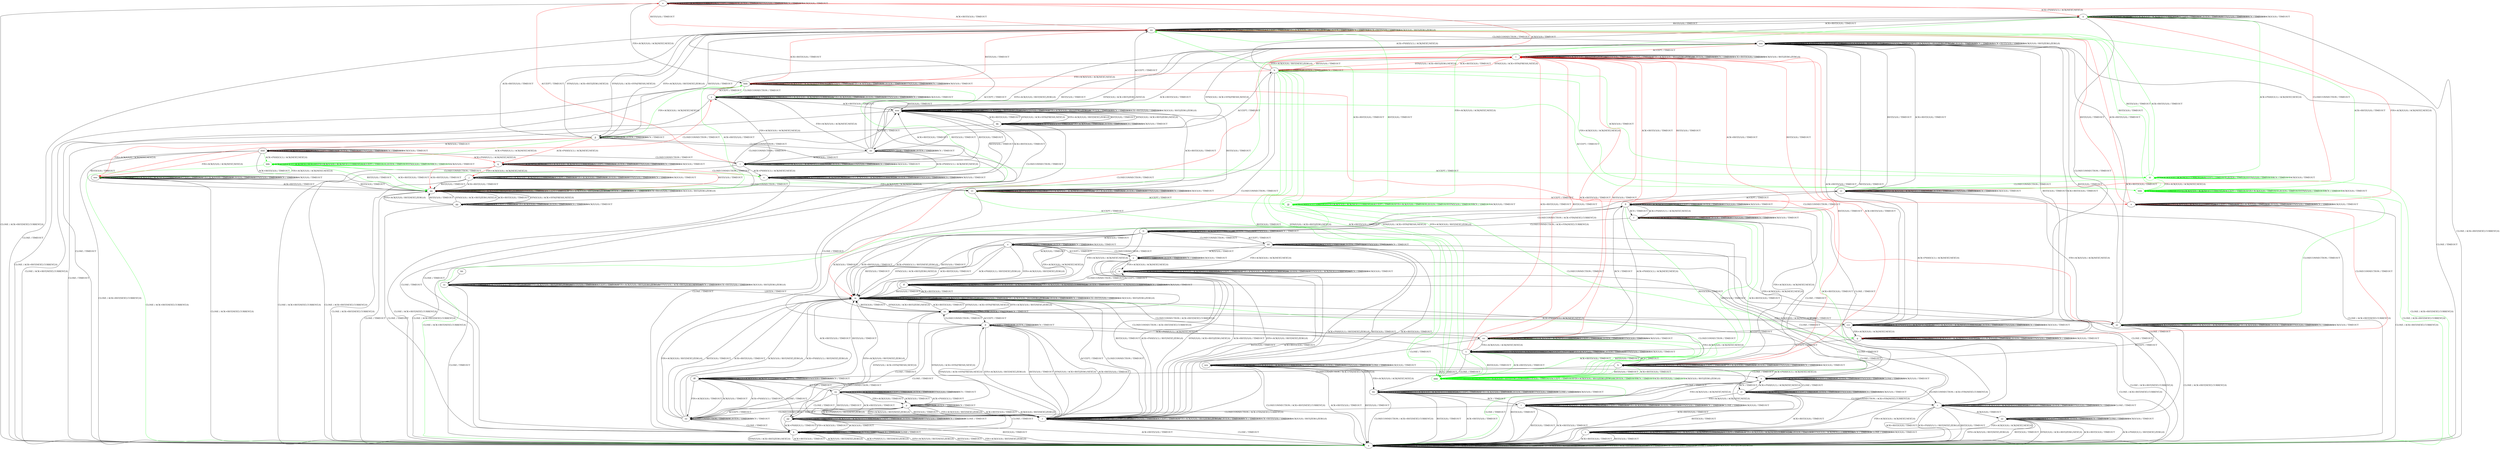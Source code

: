 digraph "" {
	graph ["Incoming time"=0.9358572959899902,
		"Outgoing time"=1.1393437385559082,
		Output="{'States': 63, 'Transitions': 772, 'Filename': '../results/tcp_rerun/TCP_Linux_Server-TCP_Linux_Server-2.dot'}",
		Reference="{'States': 58, 'Transitions': 685, 'Filename': '../subjects/tcp/TCP_Linux_Server.dot'}",
		Solver=yices,
		Updated="{'States': 58, 'Transitions': 685, 'Filename': '../subjects/tcp/TCP_Linux_Server.dot'}",
		"f-measure"=0.9088339222614841,
		precision=0.8808219178082192,
		recall=0.9386861313868613
	];
	a -> a	[key=0,
		label="CLOSECONNECTION / TIMEOUT"];
	a -> a	[key=1,
		label="ACK+PSH(V,V,1) / RST(ZERO,ZERO,0)"];
	a -> a	[key=2,
		label="SYN+ACK(V,V,0) / RST(ZERO,ZERO,0)"];
	a -> a	[key=3,
		label="RST(V,V,0) / TIMEOUT"];
	a -> a	[key=4,
		label="ACCEPT / TIMEOUT"];
	a -> a	[key=5,
		label="FIN+ACK(V,V,0) / RST(ZERO,ZERO,0)"];
	a -> a	[key=6,
		label="LISTEN / TIMEOUT"];
	a -> a	[key=7,
		label="SYN(V,V,0) / ACK+RST(ZERO,NEXT,0)"];
	a -> a	[key=8,
		label="RCV / TIMEOUT"];
	a -> a	[key=9,
		label="ACK+RST(V,V,0) / TIMEOUT"];
	a -> a	[key=10,
		label="CLOSE / TIMEOUT"];
	a -> a	[key=11,
		label="ACK(V,V,0) / RST(ZERO,ZERO,0)"];
	b -> b	[key=0,
		label="ACCEPT / TIMEOUT"];
	b -> b	[key=1,
		label="LISTEN / TIMEOUT"];
	b -> b	[key=2,
		label="RCV / TIMEOUT"];
	b -> e	[key=0,
		color=red,
		label="ACK(V,V,0) / TIMEOUT"];
	b -> k	[key=0,
		label="CLOSE / TIMEOUT"];
	b -> l	[key=0,
		color=red,
		label="SYN+ACK(V,V,0) / RST(NEXT,ZERO,0)"];
	b -> l	[key=1,
		color=red,
		label="RST(V,V,0) / TIMEOUT"];
	b -> l	[key=2,
		color=red,
		label="SYN(V,V,0) / ACK+RST(ZERO,NEXT,0)"];
	b -> l	[key=3,
		color=red,
		label="ACK+RST(V,V,0) / TIMEOUT"];
	b -> aa	[key=0,
		label="CLOSECONNECTION / TIMEOUT"];
	b -> ii	[key=0,
		label="ACK+PSH(V,V,1) / ACK(NEXT,NEXT,0)"];
	b -> bbb	[key=0,
		color=red,
		label="FIN+ACK(V,V,0) / ACK(NEXT,NEXT,0)"];
	ggg	[color=green];
	b -> ggg	[key=0,
		color=green,
		label="SYN+ACK(V,V,0) / RST(NEXT,ZERO,0)"];
	b -> ggg	[key=1,
		color=green,
		label="RST(V,V,0) / TIMEOUT"];
	b -> ggg	[key=2,
		color=green,
		label="SYN(V,V,0) / ACK+RST(ZERO,NEXT,0)"];
	b -> ggg	[key=3,
		color=green,
		label="ACK+RST(V,V,0) / TIMEOUT"];
	hhh	[color=green];
	b -> hhh	[key=0,
		color=green,
		label="FIN+ACK(V,V,0) / ACK(NEXT,NEXT,0)"];
	iii	[color=green];
	b -> iii	[key=0,
		color=green,
		label="ACK(V,V,0) / TIMEOUT"];
	c -> a	[key=0,
		label="ACK+PSH(V,V,1) / RST(NEXT,ZERO,0)"];
	c -> a	[key=1,
		label="RST(V,V,0) / TIMEOUT"];
	c -> a	[key=2,
		label="ACK+RST(V,V,0) / TIMEOUT"];
	c -> c	[key=0,
		label="CLOSECONNECTION / TIMEOUT"];
	c -> c	[key=1,
		label="SYN+ACK(V,V,0) / ACK(NEXT,CURRENT,0)"];
	c -> c	[key=2,
		label="ACCEPT / TIMEOUT"];
	c -> c	[key=3,
		label="LISTEN / TIMEOUT"];
	c -> c	[key=4,
		label="SYN(V,V,0) / TIMEOUT"];
	c -> c	[key=5,
		label="RCV / TIMEOUT"];
	c -> c	[key=6,
		label="CLOSE / TIMEOUT"];
	c -> s	[key=0,
		label="FIN+ACK(V,V,0) / ACK(NEXT,NEXT,0)"];
	c -> yy	[key=0,
		label="ACK(V,V,0) / TIMEOUT"];
	d -> d	[key=0,
		label="ACCEPT / TIMEOUT"];
	d -> d	[key=1,
		label="LISTEN / TIMEOUT"];
	d -> d	[key=2,
		label="RCV / TIMEOUT"];
	d -> h	[key=0,
		label="FIN+ACK(V,V,0) / ACK(NEXT,NEXT,0)"];
	d -> k	[key=0,
		label="CLOSE / TIMEOUT"];
	d -> r	[key=0,
		label="SYN+ACK(V,V,0) / RST(NEXT,ZERO,0)"];
	d -> r	[key=1,
		label="RST(V,V,0) / TIMEOUT"];
	d -> r	[key=2,
		label="SYN(V,V,0) / ACK+RST(ZERO,NEXT,0)"];
	d -> r	[key=3,
		label="ACK+RST(V,V,0) / TIMEOUT"];
	d -> aa	[key=0,
		label="CLOSECONNECTION / TIMEOUT"];
	d -> ll	[key=0,
		label="ACK(V,V,0) / TIMEOUT"];
	d -> uu	[key=0,
		label="ACK+PSH(V,V,1) / ACK(NEXT,NEXT,0)"];
	e -> a	[key=0,
		label="CLOSE / ACK+RST(NEXT,CURRENT,0)"];
	e -> e	[key=0,
		label="SYN+ACK(V,V,0) / ACK(NEXT,CURRENT,0)"];
	e -> e	[key=1,
		label="ACCEPT / TIMEOUT"];
	e -> e	[key=2,
		label="LISTEN / TIMEOUT"];
	e -> e	[key=3,
		label="SYN(V,V,0) / TIMEOUT"];
	e -> e	[key=4,
		label="RCV / TIMEOUT"];
	e -> e	[key=5,
		label="ACK(V,V,0) / TIMEOUT"];
	e -> cc	[key=0,
		color=red,
		label="CLOSECONNECTION / TIMEOUT"];
	e -> ii	[key=0,
		color=red,
		label="ACK+PSH(V,V,1) / ACK(NEXT,NEXT,0)"];
	e -> nn	[key=0,
		color=red,
		label="RST(V,V,0) / TIMEOUT"];
	e -> nn	[key=1,
		color=red,
		label="ACK+RST(V,V,0) / TIMEOUT"];
	e -> bbb	[key=0,
		label="FIN+ACK(V,V,0) / ACK(NEXT,NEXT,0)"];
	f -> f	[key=0,
		label="SYN+ACK(V,V,0) / ACK(NEXT,CURRENT,0)"];
	f -> f	[key=1,
		label="ACCEPT / TIMEOUT"];
	f -> f	[key=2,
		label="LISTEN / TIMEOUT"];
	f -> f	[key=3,
		label="SYN(V,V,0) / TIMEOUT"];
	f -> f	[key=4,
		label="RCV / TIMEOUT"];
	f -> f	[key=5,
		label="ACK(V,V,0) / TIMEOUT"];
	f -> h	[key=0,
		label="FIN+ACK(V,V,0) / ACK(NEXT,NEXT,0)"];
	f -> l	[key=0,
		color=red,
		label="RST(V,V,0) / TIMEOUT"];
	f -> l	[key=1,
		color=red,
		label="ACK+RST(V,V,0) / TIMEOUT"];
	f -> n	[key=0,
		label="CLOSE / TIMEOUT"];
	f -> ll	[key=0,
		label="ACK+PSH(V,V,1) / ACK(NEXT,NEXT,0)"];
	f -> tt	[key=0,
		label="CLOSECONNECTION / ACK+FIN(NEXT,CURRENT,0)"];
	f -> ggg	[key=0,
		color=green,
		label="RST(V,V,0) / TIMEOUT"];
	f -> ggg	[key=1,
		color=green,
		label="ACK+RST(V,V,0) / TIMEOUT"];
	g -> a	[key=0,
		label="CLOSE / ACK+RST(NEXT,CURRENT,0)"];
	g -> g	[key=0,
		label="CLOSECONNECTION / TIMEOUT"];
	g -> g	[key=1,
		label="ACK+PSH(V,V,1) / TIMEOUT"];
	g -> g	[key=2,
		label="SYN+ACK(V,V,0) / ACK(NEXT,CURRENT,0)"];
	g -> g	[key=3,
		label="FIN+ACK(V,V,0) / TIMEOUT"];
	g -> g	[key=4,
		label="LISTEN / TIMEOUT"];
	g -> g	[key=5,
		label="SYN(V,V,0) / TIMEOUT"];
	g -> g	[key=6,
		label="RCV / TIMEOUT"];
	g -> g	[key=7,
		label="ACK(V,V,0) / TIMEOUT"];
	g -> v	[key=0,
		label="ACCEPT / TIMEOUT"];
	g -> aaa	[key=0,
		label="RST(V,V,0) / TIMEOUT"];
	g -> aaa	[key=1,
		label="ACK+RST(V,V,0) / TIMEOUT"];
	h -> h	[key=0,
		label="ACK+PSH(V,V,1) / TIMEOUT"];
	h -> h	[key=1,
		label="SYN+ACK(V,V,0) / ACK(NEXT,CURRENT,0)"];
	h -> h	[key=2,
		label="ACCEPT / TIMEOUT"];
	h -> h	[key=3,
		label="FIN+ACK(V,V,0) / TIMEOUT"];
	h -> h	[key=4,
		label="LISTEN / TIMEOUT"];
	h -> h	[key=5,
		label="SYN(V,V,0) / TIMEOUT"];
	h -> h	[key=6,
		label="RCV / TIMEOUT"];
	h -> h	[key=7,
		label="ACK(V,V,0) / TIMEOUT"];
	h -> l	[key=0,
		color=red,
		label="RST(V,V,0) / TIMEOUT"];
	h -> l	[key=1,
		color=red,
		label="ACK+RST(V,V,0) / TIMEOUT"];
	h -> t	[key=0,
		label="CLOSE / TIMEOUT"];
	h -> fff	[key=0,
		label="CLOSECONNECTION / ACK+FIN(NEXT,CURRENT,0)"];
	h -> ggg	[key=0,
		color=green,
		label="RST(V,V,0) / TIMEOUT"];
	h -> ggg	[key=1,
		color=green,
		label="ACK+RST(V,V,0) / TIMEOUT"];
	i -> a	[key=0,
		label="CLOSE / ACK+RST(NEXT,CURRENT,0)"];
	i -> e	[key=0,
		color=red,
		label="ACCEPT / TIMEOUT"];
	i -> i	[key=0,
		label="CLOSECONNECTION / TIMEOUT"];
	i -> i	[key=1,
		label="SYN+ACK(V,V,0) / ACK(NEXT,CURRENT,0)"];
	i -> i	[key=2,
		label="LISTEN / TIMEOUT"];
	i -> i	[key=3,
		label="SYN(V,V,0) / TIMEOUT"];
	i -> i	[key=4,
		label="RCV / TIMEOUT"];
	i -> i	[key=5,
		label="ACK(V,V,0) / TIMEOUT"];
	i -> x	[key=0,
		label="ACK+PSH(V,V,1) / ACK(NEXT,NEXT,0)"];
	i -> z	[key=0,
		label="FIN+ACK(V,V,0) / ACK(NEXT,NEXT,0)"];
	i -> mm	[key=0,
		label="RST(V,V,0) / TIMEOUT"];
	i -> mm	[key=1,
		label="ACK+RST(V,V,0) / TIMEOUT"];
	i -> iii	[key=0,
		color=green,
		label="ACCEPT / TIMEOUT"];
	j -> a	[key=0,
		label="CLOSE / ACK+RST(NEXT,CURRENT,0)"];
	j -> j	[key=0,
		label="ACK+PSH(V,V,1) / TIMEOUT"];
	j -> j	[key=1,
		label="SYN+ACK(V,V,0) / ACK(NEXT,CURRENT,0)"];
	j -> j	[key=2,
		label="ACCEPT / TIMEOUT"];
	j -> j	[key=3,
		label="FIN+ACK(V,V,0) / TIMEOUT"];
	j -> j	[key=4,
		label="LISTEN / TIMEOUT"];
	j -> j	[key=5,
		label="SYN(V,V,0) / TIMEOUT"];
	j -> j	[key=6,
		label="RCV / TIMEOUT"];
	j -> j	[key=7,
		label="ACK(V,V,0) / TIMEOUT"];
	j -> qq	[key=0,
		label="RST(V,V,0) / TIMEOUT"];
	j -> qq	[key=1,
		label="ACK+RST(V,V,0) / TIMEOUT"];
	j -> vv	[key=0,
		label="CLOSECONNECTION / TIMEOUT"];
	k -> a	[key=0,
		label="ACK+PSH(V,V,1) / RST(NEXT,ZERO,0)"];
	k -> a	[key=1,
		label="SYN+ACK(V,V,0) / RST(NEXT,ZERO,0)"];
	k -> a	[key=2,
		label="RST(V,V,0) / TIMEOUT"];
	k -> a	[key=3,
		label="FIN+ACK(V,V,0) / RST(NEXT,ZERO,0)"];
	k -> a	[key=4,
		label="SYN(V,V,0) / ACK+RST(ZERO,NEXT,0)"];
	k -> a	[key=5,
		label="ACK+RST(V,V,0) / TIMEOUT"];
	k -> a	[key=6,
		label="ACK(V,V,0) / RST(NEXT,ZERO,0)"];
	k -> k	[key=0,
		label="CLOSECONNECTION / TIMEOUT"];
	k -> k	[key=1,
		label="ACCEPT / TIMEOUT"];
	k -> k	[key=2,
		label="LISTEN / TIMEOUT"];
	k -> k	[key=3,
		label="RCV / TIMEOUT"];
	k -> k	[key=4,
		label="CLOSE / TIMEOUT"];
	l -> a	[key=0,
		label="CLOSE / TIMEOUT"];
	l -> b	[key=0,
		color=red,
		label="SYN(V,V,0) / ACK+SYN(FRESH,NEXT,0)"];
	l -> l	[key=0,
		label="ACK+PSH(V,V,1) / RST(ZERO,ZERO,0)"];
	l -> l	[key=1,
		label="SYN+ACK(V,V,0) / RST(ZERO,ZERO,0)"];
	l -> l	[key=2,
		label="RST(V,V,0) / TIMEOUT"];
	l -> l	[key=3,
		label="ACCEPT / TIMEOUT"];
	l -> l	[key=4,
		label="FIN+ACK(V,V,0) / RST(ZERO,ZERO,0)"];
	l -> l	[key=5,
		label="LISTEN / TIMEOUT"];
	l -> l	[key=6,
		label="RCV / TIMEOUT"];
	l -> l	[key=7,
		label="ACK+RST(V,V,0) / TIMEOUT"];
	l -> l	[key=8,
		label="ACK(V,V,0) / RST(ZERO,ZERO,0)"];
	l -> m	[key=0,
		color=red,
		label="CLOSECONNECTION / TIMEOUT"];
	m -> a	[key=0,
		label="CLOSE / TIMEOUT"];
	m -> m	[key=0,
		label="CLOSECONNECTION / TIMEOUT"];
	m -> m	[key=1,
		label="ACK+PSH(V,V,1) / RST(ZERO,ZERO,0)"];
	m -> m	[key=2,
		label="SYN+ACK(V,V,0) / RST(ZERO,ZERO,0)"];
	m -> m	[key=3,
		label="RST(V,V,0) / TIMEOUT"];
	m -> m	[key=4,
		label="FIN+ACK(V,V,0) / RST(ZERO,ZERO,0)"];
	m -> m	[key=5,
		label="LISTEN / TIMEOUT"];
	m -> m	[key=6,
		label="RCV / TIMEOUT"];
	m -> m	[key=7,
		label="ACK+RST(V,V,0) / TIMEOUT"];
	m -> m	[key=8,
		label="ACK(V,V,0) / RST(ZERO,ZERO,0)"];
	m -> r	[key=0,
		label="ACCEPT / TIMEOUT"];
	m -> aa	[key=0,
		label="SYN(V,V,0) / ACK+SYN(FRESH,NEXT,0)"];
	n -> a	[key=0,
		label="RST(V,V,0) / TIMEOUT"];
	n -> a	[key=1,
		label="ACK+RST(V,V,0) / TIMEOUT"];
	n -> c	[key=0,
		label="CLOSECONNECTION / ACK+FIN(NEXT,CURRENT,0)"];
	n -> n	[key=0,
		label="SYN+ACK(V,V,0) / ACK(NEXT,CURRENT,0)"];
	n -> n	[key=1,
		label="ACCEPT / TIMEOUT"];
	n -> n	[key=2,
		label="LISTEN / TIMEOUT"];
	n -> n	[key=3,
		label="SYN(V,V,0) / TIMEOUT"];
	n -> n	[key=4,
		label="CLOSE / TIMEOUT"];
	n -> n	[key=5,
		label="ACK(V,V,0) / TIMEOUT"];
	n -> t	[key=0,
		label="FIN+ACK(V,V,0) / ACK(NEXT,NEXT,0)"];
	n -> rr	[key=0,
		label="RCV / TIMEOUT"];
	n -> ww	[key=0,
		label="ACK+PSH(V,V,1) / ACK(NEXT,NEXT,0)"];
	o -> m	[key=0,
		label="ACK+PSH(V,V,1) / RST(NEXT,ZERO,0)"];
	o -> m	[key=1,
		label="SYN+ACK(V,V,0) / RST(NEXT,ZERO,0)"];
	o -> m	[key=2,
		label="RST(V,V,0) / TIMEOUT"];
	o -> m	[key=3,
		label="SYN(V,V,0) / ACK+RST(ZERO,NEXT,0)"];
	o -> m	[key=4,
		label="ACK+RST(V,V,0) / TIMEOUT"];
	o -> o	[key=0,
		label="CLOSECONNECTION / TIMEOUT"];
	o -> o	[key=1,
		label="LISTEN / TIMEOUT"];
	o -> o	[key=2,
		label="RCV / TIMEOUT"];
	o -> o	[key=3,
		label="ACK(V,V,0) / TIMEOUT"];
	o -> y	[key=0,
		label="ACCEPT / TIMEOUT"];
	o -> ff	[key=0,
		label="FIN+ACK(V,V,0) / ACK(NEXT,NEXT,0)"];
	o -> yy	[key=0,
		label="CLOSE / TIMEOUT"];
	p -> d	[key=0,
		label="SYN(V,V,0) / ACK+SYN(FRESH,NEXT,0)"];
	p -> k	[key=0,
		label="CLOSE / TIMEOUT"];
	p -> p	[key=0,
		label="ACCEPT / TIMEOUT"];
	p -> p	[key=1,
		label="LISTEN / TIMEOUT"];
	p -> p	[key=2,
		label="RCV / TIMEOUT"];
	p -> r	[key=0,
		label="ACK+PSH(V,V,1) / RST(NEXT,ZERO,0)"];
	p -> r	[key=1,
		label="SYN+ACK(V,V,0) / RST(NEXT,ZERO,0)"];
	p -> r	[key=2,
		label="RST(V,V,0) / TIMEOUT"];
	p -> r	[key=3,
		label="FIN+ACK(V,V,0) / RST(NEXT,ZERO,0)"];
	p -> r	[key=4,
		label="ACK+RST(V,V,0) / TIMEOUT"];
	p -> r	[key=5,
		label="ACK(V,V,0) / RST(NEXT,ZERO,0)"];
	p -> ee	[key=0,
		label="CLOSECONNECTION / TIMEOUT"];
	q -> a	[key=0,
		label="CLOSE / ACK+RST(NEXT,CURRENT,0)"];
	q -> j	[key=0,
		color=red,
		label="FIN+ACK(V,V,0) / ACK(NEXT,NEXT,0)"];
	q -> q	[key=0,
		label="ACK+PSH(V,V,1) / ACK(NEXT,NEXT,0)"];
	q -> q	[key=1,
		label="SYN+ACK(V,V,0) / ACK(NEXT,CURRENT,0)"];
	q -> q	[key=2,
		label="ACCEPT / TIMEOUT"];
	q -> q	[key=3,
		label="LISTEN / TIMEOUT"];
	q -> q	[key=4,
		label="SYN(V,V,0) / TIMEOUT"];
	q -> q	[key=5,
		label="RCV / TIMEOUT"];
	q -> q	[key=6,
		label="ACK(V,V,0) / TIMEOUT"];
	q -> x	[key=0,
		color=red,
		label="CLOSECONNECTION / TIMEOUT"];
	q -> qq	[key=0,
		color=red,
		label="RST(V,V,0) / TIMEOUT"];
	q -> qq	[key=1,
		color=red,
		label="ACK+RST(V,V,0) / TIMEOUT"];
	r -> a	[key=0,
		label="CLOSE / TIMEOUT"];
	r -> d	[key=0,
		label="SYN(V,V,0) / ACK+SYN(FRESH,NEXT,0)"];
	r -> m	[key=0,
		label="CLOSECONNECTION / TIMEOUT"];
	r -> r	[key=0,
		label="ACK+PSH(V,V,1) / RST(ZERO,ZERO,0)"];
	r -> r	[key=1,
		label="SYN+ACK(V,V,0) / RST(ZERO,ZERO,0)"];
	r -> r	[key=2,
		label="RST(V,V,0) / TIMEOUT"];
	r -> r	[key=3,
		label="ACCEPT / TIMEOUT"];
	r -> r	[key=4,
		label="FIN+ACK(V,V,0) / RST(ZERO,ZERO,0)"];
	r -> r	[key=5,
		label="LISTEN / TIMEOUT"];
	r -> r	[key=6,
		label="RCV / TIMEOUT"];
	r -> r	[key=7,
		label="ACK+RST(V,V,0) / TIMEOUT"];
	r -> r	[key=8,
		label="ACK(V,V,0) / RST(ZERO,ZERO,0)"];
	s -> a	[key=0,
		label="RST(V,V,0) / TIMEOUT"];
	s -> a	[key=1,
		label="ACK+RST(V,V,0) / TIMEOUT"];
	s -> s	[key=0,
		label="CLOSECONNECTION / TIMEOUT"];
	s -> s	[key=1,
		label="ACK+PSH(V,V,1) / ACK(NEXT,CURRENT,0)"];
	s -> s	[key=2,
		label="SYN+ACK(V,V,0) / ACK(NEXT,CURRENT,0)"];
	s -> s	[key=3,
		label="ACCEPT / TIMEOUT"];
	s -> s	[key=4,
		label="FIN+ACK(V,V,0) / ACK(NEXT,CURRENT,0)"];
	s -> s	[key=5,
		label="LISTEN / TIMEOUT"];
	s -> s	[key=6,
		label="SYN(V,V,0) / ACK(NEXT,CURRENT,0)"];
	s -> s	[key=7,
		label="RCV / TIMEOUT"];
	s -> s	[key=8,
		label="CLOSE / TIMEOUT"];
	s -> s	[key=9,
		label="ACK(V,V,0) / TIMEOUT"];
	t -> a	[key=0,
		label="RST(V,V,0) / TIMEOUT"];
	t -> a	[key=1,
		label="ACK+RST(V,V,0) / TIMEOUT"];
	t -> t	[key=0,
		label="ACK+PSH(V,V,1) / TIMEOUT"];
	t -> t	[key=1,
		label="SYN+ACK(V,V,0) / ACK(NEXT,CURRENT,0)"];
	t -> t	[key=2,
		label="ACCEPT / TIMEOUT"];
	t -> t	[key=3,
		label="FIN+ACK(V,V,0) / TIMEOUT"];
	t -> t	[key=4,
		label="LISTEN / TIMEOUT"];
	t -> t	[key=5,
		label="SYN(V,V,0) / TIMEOUT"];
	t -> t	[key=6,
		label="RCV / TIMEOUT"];
	t -> t	[key=7,
		label="CLOSE / TIMEOUT"];
	t -> t	[key=8,
		label="ACK(V,V,0) / TIMEOUT"];
	t -> pp	[key=0,
		label="CLOSECONNECTION / ACK+FIN(NEXT,CURRENT,0)"];
	u -> a	[key=0,
		label="CLOSE / ACK+RST(NEXT,CURRENT,0)"];
	u -> g	[key=0,
		color=red,
		label="CLOSECONNECTION / TIMEOUT"];
	u -> u	[key=0,
		label="ACK+PSH(V,V,1) / TIMEOUT"];
	u -> u	[key=1,
		label="SYN+ACK(V,V,0) / ACK(NEXT,CURRENT,0)"];
	u -> u	[key=2,
		label="ACCEPT / TIMEOUT"];
	u -> u	[key=3,
		label="FIN+ACK(V,V,0) / TIMEOUT"];
	u -> u	[key=4,
		label="LISTEN / TIMEOUT"];
	u -> u	[key=5,
		label="SYN(V,V,0) / TIMEOUT"];
	u -> u	[key=6,
		label="RCV / TIMEOUT"];
	u -> u	[key=7,
		label="ACK(V,V,0) / TIMEOUT"];
	u -> nn	[key=0,
		color=red,
		label="RST(V,V,0) / TIMEOUT"];
	u -> nn	[key=1,
		color=red,
		label="ACK+RST(V,V,0) / TIMEOUT"];
	v -> h	[key=0,
		label="RCV / TIMEOUT"];
	v -> l	[key=0,
		color=red,
		label="RST(V,V,0) / TIMEOUT"];
	v -> l	[key=1,
		color=red,
		label="ACK+RST(V,V,0) / TIMEOUT"];
	v -> m	[key=0,
		label="CLOSECONNECTION / ACK+RST(NEXT,CURRENT,0)"];
	v -> v	[key=0,
		label="ACK+PSH(V,V,1) / TIMEOUT"];
	v -> v	[key=1,
		label="SYN+ACK(V,V,0) / ACK(NEXT,CURRENT,0)"];
	v -> v	[key=2,
		label="ACCEPT / TIMEOUT"];
	v -> v	[key=3,
		label="FIN+ACK(V,V,0) / TIMEOUT"];
	v -> v	[key=4,
		label="LISTEN / TIMEOUT"];
	v -> v	[key=5,
		label="SYN(V,V,0) / TIMEOUT"];
	v -> v	[key=6,
		label="ACK(V,V,0) / TIMEOUT"];
	v -> hh	[key=0,
		label="CLOSE / TIMEOUT"];
	v -> ggg	[key=0,
		color=green,
		label="RST(V,V,0) / TIMEOUT"];
	v -> ggg	[key=1,
		color=green,
		label="ACK+RST(V,V,0) / TIMEOUT"];
	w -> r	[key=0,
		label="RST(V,V,0) / TIMEOUT"];
	w -> r	[key=1,
		label="ACK+RST(V,V,0) / TIMEOUT"];
	w -> s	[key=0,
		label="CLOSE / TIMEOUT"];
	w -> w	[key=0,
		label="ACK+PSH(V,V,1) / ACK(NEXT,CURRENT,0)"];
	w -> w	[key=1,
		label="SYN+ACK(V,V,0) / ACK(NEXT,CURRENT,0)"];
	w -> w	[key=2,
		label="ACCEPT / TIMEOUT"];
	w -> w	[key=3,
		label="FIN+ACK(V,V,0) / ACK(NEXT,CURRENT,0)"];
	w -> w	[key=4,
		label="LISTEN / TIMEOUT"];
	w -> w	[key=5,
		label="SYN(V,V,0) / ACK(NEXT,CURRENT,0)"];
	w -> w	[key=6,
		label="RCV / TIMEOUT"];
	w -> w	[key=7,
		label="ACK(V,V,0) / TIMEOUT"];
	w -> ff	[key=0,
		label="CLOSECONNECTION / TIMEOUT"];
	x -> a	[key=0,
		label="CLOSE / ACK+RST(NEXT,CURRENT,0)"];
	x -> x	[key=0,
		label="CLOSECONNECTION / TIMEOUT"];
	x -> x	[key=1,
		label="ACK+PSH(V,V,1) / ACK(NEXT,NEXT,0)"];
	x -> x	[key=2,
		label="SYN+ACK(V,V,0) / ACK(NEXT,CURRENT,0)"];
	x -> x	[key=3,
		label="LISTEN / TIMEOUT"];
	x -> x	[key=4,
		label="SYN(V,V,0) / TIMEOUT"];
	x -> x	[key=5,
		label="RCV / TIMEOUT"];
	x -> x	[key=6,
		label="ACK(V,V,0) / TIMEOUT"];
	x -> ii	[key=0,
		label="ACCEPT / TIMEOUT"];
	x -> mm	[key=0,
		label="RST(V,V,0) / TIMEOUT"];
	x -> mm	[key=1,
		label="ACK+RST(V,V,0) / TIMEOUT"];
	x -> vv	[key=0,
		label="FIN+ACK(V,V,0) / ACK(NEXT,NEXT,0)"];
	y -> o	[key=0,
		label="CLOSECONNECTION / TIMEOUT"];
	y -> r	[key=0,
		label="ACK+PSH(V,V,1) / RST(NEXT,ZERO,0)"];
	y -> r	[key=1,
		label="SYN+ACK(V,V,0) / RST(NEXT,ZERO,0)"];
	y -> r	[key=2,
		label="RST(V,V,0) / TIMEOUT"];
	y -> r	[key=3,
		label="SYN(V,V,0) / ACK+RST(ZERO,NEXT,0)"];
	y -> r	[key=4,
		label="ACK+RST(V,V,0) / TIMEOUT"];
	y -> w	[key=0,
		label="FIN+ACK(V,V,0) / ACK(NEXT,NEXT,0)"];
	y -> y	[key=0,
		label="ACCEPT / TIMEOUT"];
	y -> y	[key=1,
		label="LISTEN / TIMEOUT"];
	y -> y	[key=2,
		label="RCV / TIMEOUT"];
	y -> y	[key=3,
		label="ACK(V,V,0) / TIMEOUT"];
	y -> yy	[key=0,
		label="CLOSE / TIMEOUT"];
	z -> a	[key=0,
		label="CLOSE / ACK+RST(NEXT,CURRENT,0)"];
	z -> z	[key=0,
		label="CLOSECONNECTION / TIMEOUT"];
	z -> z	[key=1,
		label="ACK+PSH(V,V,1) / TIMEOUT"];
	z -> z	[key=2,
		label="SYN+ACK(V,V,0) / ACK(NEXT,CURRENT,0)"];
	z -> z	[key=3,
		label="FIN+ACK(V,V,0) / TIMEOUT"];
	z -> z	[key=4,
		label="LISTEN / TIMEOUT"];
	z -> z	[key=5,
		label="SYN(V,V,0) / TIMEOUT"];
	z -> z	[key=6,
		label="RCV / TIMEOUT"];
	z -> z	[key=7,
		label="ACK(V,V,0) / TIMEOUT"];
	z -> mm	[key=0,
		label="RST(V,V,0) / TIMEOUT"];
	z -> mm	[key=1,
		label="ACK+RST(V,V,0) / TIMEOUT"];
	z -> bbb	[key=0,
		color=red,
		label="ACCEPT / TIMEOUT"];
	z -> hhh	[key=0,
		color=green,
		label="ACCEPT / TIMEOUT"];
	aa -> d	[key=0,
		label="ACCEPT / TIMEOUT"];
	aa -> k	[key=0,
		label="CLOSE / TIMEOUT"];
	aa -> m	[key=0,
		label="SYN+ACK(V,V,0) / RST(NEXT,ZERO,0)"];
	aa -> m	[key=1,
		label="RST(V,V,0) / TIMEOUT"];
	aa -> m	[key=2,
		label="SYN(V,V,0) / ACK+RST(ZERO,NEXT,0)"];
	aa -> m	[key=3,
		label="ACK+RST(V,V,0) / TIMEOUT"];
	aa -> aa	[key=0,
		label="CLOSECONNECTION / TIMEOUT"];
	aa -> aa	[key=1,
		label="LISTEN / TIMEOUT"];
	aa -> aa	[key=2,
		label="RCV / TIMEOUT"];
	aa -> cc	[key=0,
		label="ACK(V,V,0) / TIMEOUT"];
	aa -> zz	[key=0,
		label="FIN+ACK(V,V,0) / ACK(NEXT,NEXT,0)"];
	aa -> ccc	[key=0,
		label="ACK+PSH(V,V,1) / ACK(NEXT,NEXT,0)"];
	bb -> ss	[key=0];
	cc -> a	[key=0,
		label="CLOSE / ACK+RST(NEXT,CURRENT,0)"];
	cc -> cc	[key=0,
		label="CLOSECONNECTION / TIMEOUT"];
	cc -> cc	[key=1,
		label="SYN+ACK(V,V,0) / ACK(NEXT,CURRENT,0)"];
	cc -> cc	[key=2,
		label="LISTEN / TIMEOUT"];
	cc -> cc	[key=3,
		label="SYN(V,V,0) / TIMEOUT"];
	cc -> cc	[key=4,
		label="RCV / TIMEOUT"];
	cc -> cc	[key=5,
		label="ACK(V,V,0) / TIMEOUT"];
	cc -> ll	[key=0,
		label="ACCEPT / TIMEOUT"];
	cc -> zz	[key=0,
		label="FIN+ACK(V,V,0) / ACK(NEXT,NEXT,0)"];
	cc -> aaa	[key=0,
		label="RST(V,V,0) / TIMEOUT"];
	cc -> aaa	[key=1,
		label="ACK+RST(V,V,0) / TIMEOUT"];
	cc -> ccc	[key=0,
		label="ACK+PSH(V,V,1) / ACK(NEXT,NEXT,0)"];
	dd -> c	[key=0,
		label="CLOSE / TIMEOUT"];
	dd -> r	[key=0,
		label="ACK+PSH(V,V,1) / RST(NEXT,ZERO,0)"];
	dd -> r	[key=1,
		label="RST(V,V,0) / TIMEOUT"];
	dd -> r	[key=2,
		label="ACK+RST(V,V,0) / TIMEOUT"];
	dd -> w	[key=0,
		label="FIN+ACK(V,V,0) / ACK(NEXT,NEXT,0)"];
	dd -> y	[key=0,
		label="ACK(V,V,0) / TIMEOUT"];
	dd -> dd	[key=0,
		label="SYN+ACK(V,V,0) / ACK(NEXT,CURRENT,0)"];
	dd -> dd	[key=1,
		label="ACCEPT / TIMEOUT"];
	dd -> dd	[key=2,
		label="LISTEN / TIMEOUT"];
	dd -> dd	[key=3,
		label="SYN(V,V,0) / TIMEOUT"];
	dd -> dd	[key=4,
		label="RCV / TIMEOUT"];
	dd -> tt	[key=0,
		label="CLOSECONNECTION / TIMEOUT"];
	ee -> k	[key=0,
		label="CLOSE / TIMEOUT"];
	ee -> m	[key=0,
		label="ACK+PSH(V,V,1) / RST(NEXT,ZERO,0)"];
	ee -> m	[key=1,
		label="SYN+ACK(V,V,0) / RST(NEXT,ZERO,0)"];
	ee -> m	[key=2,
		label="RST(V,V,0) / TIMEOUT"];
	ee -> m	[key=3,
		label="FIN+ACK(V,V,0) / RST(NEXT,ZERO,0)"];
	ee -> m	[key=4,
		label="ACK+RST(V,V,0) / TIMEOUT"];
	ee -> m	[key=5,
		label="ACK(V,V,0) / RST(NEXT,ZERO,0)"];
	ee -> p	[key=0,
		label="ACCEPT / TIMEOUT"];
	ee -> aa	[key=0,
		label="SYN(V,V,0) / ACK+SYN(FRESH,NEXT,0)"];
	ee -> ee	[key=0,
		label="CLOSECONNECTION / TIMEOUT"];
	ee -> ee	[key=1,
		label="LISTEN / TIMEOUT"];
	ee -> ee	[key=2,
		label="RCV / TIMEOUT"];
	ff -> m	[key=0,
		label="RST(V,V,0) / TIMEOUT"];
	ff -> m	[key=1,
		label="ACK+RST(V,V,0) / TIMEOUT"];
	ff -> s	[key=0,
		label="CLOSE / TIMEOUT"];
	ff -> w	[key=0,
		label="ACCEPT / TIMEOUT"];
	ff -> ff	[key=0,
		label="CLOSECONNECTION / TIMEOUT"];
	ff -> ff	[key=1,
		label="ACK+PSH(V,V,1) / ACK(NEXT,CURRENT,0)"];
	ff -> ff	[key=2,
		label="SYN+ACK(V,V,0) / ACK(NEXT,CURRENT,0)"];
	ff -> ff	[key=3,
		label="FIN+ACK(V,V,0) / ACK(NEXT,CURRENT,0)"];
	ff -> ff	[key=4,
		label="LISTEN / TIMEOUT"];
	ff -> ff	[key=5,
		label="SYN(V,V,0) / ACK(NEXT,CURRENT,0)"];
	ff -> ff	[key=6,
		label="RCV / TIMEOUT"];
	ff -> ff	[key=7,
		label="ACK(V,V,0) / TIMEOUT"];
	gg -> k	[key=0,
		label="CLOSE / TIMEOUT"];
	gg -> gg	[key=0,
		label="ACK+PSH(V,V,1) / TIMEOUT"];
	gg -> gg	[key=1,
		label="ACCEPT / TIMEOUT"];
	gg -> gg	[key=2,
		label="FIN+ACK(V,V,0) / TIMEOUT"];
	gg -> gg	[key=3,
		label="LISTEN / TIMEOUT"];
	gg -> gg	[key=4,
		label="RCV / TIMEOUT"];
	gg -> gg	[key=5,
		label="ACK(V,V,0) / TIMEOUT"];
	gg -> kk	[key=0,
		label="CLOSECONNECTION / TIMEOUT"];
	gg -> qq	[key=0,
		label="SYN+ACK(V,V,0) / RST(NEXT,ZERO,0)"];
	gg -> qq	[key=1,
		label="RST(V,V,0) / TIMEOUT"];
	gg -> qq	[key=2,
		label="SYN(V,V,0) / ACK+RST(ZERO,NEXT,0)"];
	gg -> qq	[key=3,
		label="ACK+RST(V,V,0) / TIMEOUT"];
	hh -> a	[key=0,
		label="CLOSECONNECTION / ACK+RST(NEXT,CURRENT,0)"];
	hh -> a	[key=1,
		label="RST(V,V,0) / TIMEOUT"];
	hh -> a	[key=2,
		label="ACK+RST(V,V,0) / TIMEOUT"];
	hh -> t	[key=0,
		label="RCV / TIMEOUT"];
	hh -> hh	[key=0,
		label="ACK+PSH(V,V,1) / TIMEOUT"];
	hh -> hh	[key=1,
		label="SYN+ACK(V,V,0) / ACK(NEXT,CURRENT,0)"];
	hh -> hh	[key=2,
		label="ACCEPT / TIMEOUT"];
	hh -> hh	[key=3,
		label="FIN+ACK(V,V,0) / TIMEOUT"];
	hh -> hh	[key=4,
		label="LISTEN / TIMEOUT"];
	hh -> hh	[key=5,
		label="SYN(V,V,0) / TIMEOUT"];
	hh -> hh	[key=6,
		label="CLOSE / TIMEOUT"];
	hh -> hh	[key=7,
		label="ACK(V,V,0) / TIMEOUT"];
	ii -> a	[key=0,
		label="CLOSE / ACK+RST(NEXT,CURRENT,0)"];
	ii -> u	[key=0,
		color=red,
		label="FIN+ACK(V,V,0) / ACK(NEXT,NEXT,0)"];
	ii -> ii	[key=0,
		label="ACK+PSH(V,V,1) / ACK(NEXT,NEXT,0)"];
	ii -> ii	[key=1,
		label="SYN+ACK(V,V,0) / ACK(NEXT,CURRENT,0)"];
	ii -> ii	[key=2,
		label="ACCEPT / TIMEOUT"];
	ii -> ii	[key=3,
		label="LISTEN / TIMEOUT"];
	ii -> ii	[key=4,
		label="SYN(V,V,0) / TIMEOUT"];
	ii -> ii	[key=5,
		label="RCV / TIMEOUT"];
	ii -> ii	[key=6,
		label="ACK(V,V,0) / TIMEOUT"];
	ii -> nn	[key=0,
		label="RST(V,V,0) / TIMEOUT"];
	ii -> nn	[key=1,
		label="ACK+RST(V,V,0) / TIMEOUT"];
	ii -> ccc	[key=0,
		label="CLOSECONNECTION / TIMEOUT"];
	jjj	[color=green];
	ii -> jjj	[key=0,
		color=green,
		label="FIN+ACK(V,V,0) / ACK(NEXT,NEXT,0)"];
	jj -> k	[key=0,
		label="CLOSE / TIMEOUT"];
	jj -> q	[key=0,
		color=red,
		label="ACK+PSH(V,V,1) / ACK(NEXT,NEXT,0)"];
	jj -> jj	[key=0,
		label="ACCEPT / TIMEOUT"];
	jj -> jj	[key=1,
		label="LISTEN / TIMEOUT"];
	jj -> jj	[key=2,
		label="RCV / TIMEOUT"];
	jj -> nn	[key=0,
		label="SYN+ACK(V,V,0) / RST(NEXT,ZERO,0)"];
	jj -> nn	[key=1,
		label="RST(V,V,0) / TIMEOUT"];
	jj -> nn	[key=2,
		label="SYN(V,V,0) / ACK+RST(ZERO,NEXT,0)"];
	jj -> nn	[key=3,
		label="ACK+RST(V,V,0) / TIMEOUT"];
	jj -> oo	[key=0,
		label="CLOSECONNECTION / TIMEOUT"];
	jj -> bbb	[key=0,
		color=green,
		label="FIN+ACK(V,V,0) / ACK(NEXT,NEXT,0)"];
	jj -> ddd	[key=0,
		label="ACK(V,V,0) / TIMEOUT"];
	jj -> eee	[key=0,
		color=red,
		label="FIN+ACK(V,V,0) / ACK(NEXT,NEXT,0)"];
	kkk	[color=green];
	jj -> kkk	[key=0,
		color=green,
		label="ACK+PSH(V,V,1) / ACK(NEXT,NEXT,0)"];
	kk -> k	[key=0,
		label="CLOSE / TIMEOUT"];
	kk -> jj	[key=0,
		label="ACCEPT / TIMEOUT"];
	kk -> kk	[key=0,
		label="CLOSECONNECTION / TIMEOUT"];
	kk -> kk	[key=1,
		label="ACK+PSH(V,V,1) / TIMEOUT"];
	kk -> kk	[key=2,
		label="FIN+ACK(V,V,0) / TIMEOUT"];
	kk -> kk	[key=3,
		label="LISTEN / TIMEOUT"];
	kk -> kk	[key=4,
		label="RCV / TIMEOUT"];
	kk -> kk	[key=5,
		label="ACK(V,V,0) / TIMEOUT"];
	kk -> mm	[key=0,
		label="SYN+ACK(V,V,0) / RST(NEXT,ZERO,0)"];
	kk -> mm	[key=1,
		label="RST(V,V,0) / TIMEOUT"];
	kk -> mm	[key=2,
		label="SYN(V,V,0) / ACK+RST(ZERO,NEXT,0)"];
	kk -> mm	[key=3,
		label="ACK+RST(V,V,0) / TIMEOUT"];
	ll -> f	[key=0,
		label="RCV / TIMEOUT"];
	ll -> h	[key=0,
		label="FIN+ACK(V,V,0) / ACK(NEXT,NEXT,0)"];
	ll -> l	[key=0,
		color=red,
		label="RST(V,V,0) / TIMEOUT"];
	ll -> l	[key=1,
		color=red,
		label="ACK+RST(V,V,0) / TIMEOUT"];
	ll -> n	[key=0,
		label="CLOSE / TIMEOUT"];
	ll -> ll	[key=0,
		label="SYN+ACK(V,V,0) / ACK(NEXT,CURRENT,0)"];
	ll -> ll	[key=1,
		label="ACCEPT / TIMEOUT"];
	ll -> ll	[key=2,
		label="LISTEN / TIMEOUT"];
	ll -> ll	[key=3,
		label="SYN(V,V,0) / TIMEOUT"];
	ll -> ll	[key=4,
		label="ACK(V,V,0) / TIMEOUT"];
	ll -> tt	[key=0,
		label="CLOSECONNECTION / ACK+FIN(NEXT,CURRENT,0)"];
	ll -> uu	[key=0,
		label="ACK+PSH(V,V,1) / ACK(NEXT,NEXT,0)"];
	ll -> ggg	[key=0,
		color=green,
		label="RST(V,V,0) / TIMEOUT"];
	ll -> ggg	[key=1,
		color=green,
		label="ACK+RST(V,V,0) / TIMEOUT"];
	mm -> a	[key=0,
		label="CLOSE / TIMEOUT"];
	mm -> kk	[key=0,
		label="SYN(V,V,0) / ACK+SYN(FRESH,NEXT,0)"];
	mm -> mm	[key=0,
		label="CLOSECONNECTION / TIMEOUT"];
	mm -> mm	[key=1,
		label="ACK+PSH(V,V,1) / RST(ZERO,ZERO,0)"];
	mm -> mm	[key=2,
		label="SYN+ACK(V,V,0) / RST(ZERO,ZERO,0)"];
	mm -> mm	[key=3,
		label="RST(V,V,0) / TIMEOUT"];
	mm -> mm	[key=4,
		label="FIN+ACK(V,V,0) / RST(ZERO,ZERO,0)"];
	mm -> mm	[key=5,
		label="LISTEN / TIMEOUT"];
	mm -> mm	[key=6,
		label="RCV / TIMEOUT"];
	mm -> mm	[key=7,
		label="ACK+RST(V,V,0) / TIMEOUT"];
	mm -> mm	[key=8,
		label="ACK(V,V,0) / RST(ZERO,ZERO,0)"];
	mm -> nn	[key=0,
		label="ACCEPT / TIMEOUT"];
	nn -> a	[key=0,
		label="CLOSE / TIMEOUT"];
	nn -> jj	[key=0,
		label="SYN(V,V,0) / ACK+SYN(FRESH,NEXT,0)"];
	nn -> nn	[key=0,
		label="ACK+PSH(V,V,1) / RST(ZERO,ZERO,0)"];
	nn -> nn	[key=1,
		label="SYN+ACK(V,V,0) / RST(ZERO,ZERO,0)"];
	nn -> nn	[key=2,
		label="RST(V,V,0) / TIMEOUT"];
	nn -> nn	[key=3,
		label="ACCEPT / TIMEOUT"];
	nn -> nn	[key=4,
		label="FIN+ACK(V,V,0) / RST(ZERO,ZERO,0)"];
	nn -> nn	[key=5,
		label="LISTEN / TIMEOUT"];
	nn -> nn	[key=6,
		label="RCV / TIMEOUT"];
	nn -> nn	[key=7,
		label="ACK+RST(V,V,0) / TIMEOUT"];
	nn -> nn	[key=8,
		label="ACK(V,V,0) / RST(ZERO,ZERO,0)"];
	nn -> aaa	[key=0,
		label="CLOSECONNECTION / TIMEOUT"];
	oo -> b	[key=0,
		label="ACCEPT / TIMEOUT"];
	oo -> i	[key=0,
		label="ACK(V,V,0) / TIMEOUT"];
	oo -> k	[key=0,
		label="CLOSE / TIMEOUT"];
	oo -> x	[key=0,
		label="ACK+PSH(V,V,1) / ACK(NEXT,NEXT,0)"];
	oo -> z	[key=0,
		label="FIN+ACK(V,V,0) / ACK(NEXT,NEXT,0)"];
	oo -> oo	[key=0,
		label="CLOSECONNECTION / TIMEOUT"];
	oo -> oo	[key=1,
		label="LISTEN / TIMEOUT"];
	oo -> oo	[key=2,
		label="RCV / TIMEOUT"];
	oo -> aaa	[key=0,
		label="SYN+ACK(V,V,0) / RST(NEXT,ZERO,0)"];
	oo -> aaa	[key=1,
		label="RST(V,V,0) / TIMEOUT"];
	oo -> aaa	[key=2,
		label="SYN(V,V,0) / ACK+RST(ZERO,NEXT,0)"];
	oo -> aaa	[key=3,
		label="ACK+RST(V,V,0) / TIMEOUT"];
	pp -> a	[key=0,
		label="RST(V,V,0) / TIMEOUT"];
	pp -> a	[key=1,
		label="ACK+RST(V,V,0) / TIMEOUT"];
	pp -> k	[key=0,
		label="ACK+PSH(V,V,1) / TIMEOUT"];
	pp -> k	[key=1,
		label="FIN+ACK(V,V,0) / TIMEOUT"];
	pp -> k	[key=2,
		label="ACK(V,V,0) / TIMEOUT"];
	pp -> pp	[key=0,
		label="CLOSECONNECTION / TIMEOUT"];
	pp -> pp	[key=1,
		label="SYN+ACK(V,V,0) / ACK(NEXT,CURRENT,0)"];
	pp -> pp	[key=2,
		label="ACCEPT / TIMEOUT"];
	pp -> pp	[key=3,
		label="LISTEN / TIMEOUT"];
	pp -> pp	[key=4,
		label="SYN(V,V,0) / TIMEOUT"];
	pp -> pp	[key=5,
		label="RCV / TIMEOUT"];
	pp -> pp	[key=6,
		label="CLOSE / TIMEOUT"];
	qq -> a	[key=0,
		label="CLOSE / TIMEOUT"];
	qq -> gg	[key=0,
		label="SYN(V,V,0) / ACK+SYN(FRESH,NEXT,0)"];
	qq -> mm	[key=0,
		label="CLOSECONNECTION / TIMEOUT"];
	qq -> qq	[key=0,
		label="ACK+PSH(V,V,1) / RST(ZERO,ZERO,0)"];
	qq -> qq	[key=1,
		label="SYN+ACK(V,V,0) / RST(ZERO,ZERO,0)"];
	qq -> qq	[key=2,
		label="RST(V,V,0) / TIMEOUT"];
	qq -> qq	[key=3,
		label="ACCEPT / TIMEOUT"];
	qq -> qq	[key=4,
		label="FIN+ACK(V,V,0) / RST(ZERO,ZERO,0)"];
	qq -> qq	[key=5,
		label="LISTEN / TIMEOUT"];
	qq -> qq	[key=6,
		label="RCV / TIMEOUT"];
	qq -> qq	[key=7,
		label="ACK+RST(V,V,0) / TIMEOUT"];
	qq -> qq	[key=8,
		label="ACK(V,V,0) / RST(ZERO,ZERO,0)"];
	rr -> a	[key=0,
		label="RST(V,V,0) / TIMEOUT"];
	rr -> a	[key=1,
		label="ACK+RST(V,V,0) / TIMEOUT"];
	rr -> c	[key=0,
		label="CLOSECONNECTION / ACK+FIN(NEXT,CURRENT,0)"];
	rr -> n	[key=0,
		label="ACK+PSH(V,V,1) / ACK(NEXT,NEXT,0)"];
	rr -> n	[key=1,
		label="CLOSE / TIMEOUT"];
	rr -> t	[key=0,
		label="FIN+ACK(V,V,0) / ACK(NEXT,NEXT,0)"];
	rr -> rr	[key=0,
		label="SYN+ACK(V,V,0) / ACK(NEXT,CURRENT,0)"];
	rr -> rr	[key=1,
		label="ACCEPT / TIMEOUT"];
	rr -> rr	[key=2,
		label="LISTEN / TIMEOUT"];
	rr -> rr	[key=3,
		label="SYN(V,V,0) / TIMEOUT"];
	rr -> rr	[key=4,
		label="RCV / TIMEOUT"];
	rr -> rr	[key=5,
		label="ACK(V,V,0) / TIMEOUT"];
	ss -> a	[key=0,
		label="CLOSE / TIMEOUT"];
	ss -> m	[key=0,
		label="LISTEN / TIMEOUT"];
	ss -> ss	[key=0,
		label="CLOSECONNECTION / TIMEOUT"];
	ss -> ss	[key=1,
		label="ACK+PSH(V,V,1) / RST(ZERO,ZERO,0)"];
	ss -> ss	[key=2,
		label="SYN+ACK(V,V,0) / RST(ZERO,ZERO,0)"];
	ss -> ss	[key=3,
		label="RST(V,V,0) / TIMEOUT"];
	ss -> ss	[key=4,
		label="ACCEPT / TIMEOUT"];
	ss -> ss	[key=5,
		label="FIN+ACK(V,V,0) / RST(ZERO,ZERO,0)"];
	ss -> ss	[key=6,
		label="SYN(V,V,0) / ACK+RST(ZERO,NEXT,0)"];
	ss -> ss	[key=7,
		label="RCV / TIMEOUT"];
	ss -> ss	[key=8,
		label="ACK+RST(V,V,0) / TIMEOUT"];
	ss -> ss	[key=9,
		label="ACK(V,V,0) / RST(ZERO,ZERO,0)"];
	tt -> c	[key=0,
		label="CLOSE / TIMEOUT"];
	tt -> m	[key=0,
		label="ACK+PSH(V,V,1) / RST(NEXT,ZERO,0)"];
	tt -> m	[key=1,
		label="RST(V,V,0) / TIMEOUT"];
	tt -> m	[key=2,
		label="ACK+RST(V,V,0) / TIMEOUT"];
	tt -> o	[key=0,
		label="ACK(V,V,0) / TIMEOUT"];
	tt -> dd	[key=0,
		label="ACCEPT / TIMEOUT"];
	tt -> ff	[key=0,
		label="FIN+ACK(V,V,0) / ACK(NEXT,NEXT,0)"];
	tt -> tt	[key=0,
		label="CLOSECONNECTION / TIMEOUT"];
	tt -> tt	[key=1,
		label="SYN+ACK(V,V,0) / ACK(NEXT,CURRENT,0)"];
	tt -> tt	[key=2,
		label="LISTEN / TIMEOUT"];
	tt -> tt	[key=3,
		label="SYN(V,V,0) / TIMEOUT"];
	tt -> tt	[key=4,
		label="RCV / TIMEOUT"];
	uu -> l	[key=0,
		color=red,
		label="RST(V,V,0) / TIMEOUT"];
	uu -> l	[key=1,
		color=red,
		label="ACK+RST(V,V,0) / TIMEOUT"];
	uu -> m	[key=0,
		label="CLOSECONNECTION / ACK+RST(NEXT,CURRENT,0)"];
	uu -> v	[key=0,
		label="FIN+ACK(V,V,0) / ACK(NEXT,NEXT,0)"];
	uu -> ll	[key=0,
		label="RCV / TIMEOUT"];
	uu -> uu	[key=0,
		label="ACK+PSH(V,V,1) / ACK(NEXT,NEXT,0)"];
	uu -> uu	[key=1,
		label="SYN+ACK(V,V,0) / ACK(NEXT,CURRENT,0)"];
	uu -> uu	[key=2,
		label="ACCEPT / TIMEOUT"];
	uu -> uu	[key=3,
		label="LISTEN / TIMEOUT"];
	uu -> uu	[key=4,
		label="SYN(V,V,0) / TIMEOUT"];
	uu -> uu	[key=5,
		label="ACK(V,V,0) / TIMEOUT"];
	uu -> ww	[key=0,
		label="CLOSE / TIMEOUT"];
	uu -> ggg	[key=0,
		color=green,
		label="RST(V,V,0) / TIMEOUT"];
	uu -> ggg	[key=1,
		color=green,
		label="ACK+RST(V,V,0) / TIMEOUT"];
	vv -> a	[key=0,
		label="CLOSE / ACK+RST(NEXT,CURRENT,0)"];
	vv -> u	[key=0,
		color=red,
		label="ACCEPT / TIMEOUT"];
	vv -> mm	[key=0,
		label="RST(V,V,0) / TIMEOUT"];
	vv -> mm	[key=1,
		label="ACK+RST(V,V,0) / TIMEOUT"];
	vv -> vv	[key=0,
		label="CLOSECONNECTION / TIMEOUT"];
	vv -> vv	[key=1,
		label="ACK+PSH(V,V,1) / TIMEOUT"];
	vv -> vv	[key=2,
		label="SYN+ACK(V,V,0) / ACK(NEXT,CURRENT,0)"];
	vv -> vv	[key=3,
		label="FIN+ACK(V,V,0) / TIMEOUT"];
	vv -> vv	[key=4,
		label="LISTEN / TIMEOUT"];
	vv -> vv	[key=5,
		label="SYN(V,V,0) / TIMEOUT"];
	vv -> vv	[key=6,
		label="RCV / TIMEOUT"];
	vv -> vv	[key=7,
		label="ACK(V,V,0) / TIMEOUT"];
	vv -> jjj	[key=0,
		color=green,
		label="ACCEPT / TIMEOUT"];
	ww -> a	[key=0,
		label="CLOSECONNECTION / ACK+RST(NEXT,CURRENT,0)"];
	ww -> a	[key=1,
		label="RST(V,V,0) / TIMEOUT"];
	ww -> a	[key=2,
		label="ACK+RST(V,V,0) / TIMEOUT"];
	ww -> n	[key=0,
		label="RCV / TIMEOUT"];
	ww -> hh	[key=0,
		label="FIN+ACK(V,V,0) / ACK(NEXT,NEXT,0)"];
	ww -> ww	[key=0,
		label="ACK+PSH(V,V,1) / ACK(NEXT,NEXT,0)"];
	ww -> ww	[key=1,
		label="SYN+ACK(V,V,0) / ACK(NEXT,CURRENT,0)"];
	ww -> ww	[key=2,
		label="ACCEPT / TIMEOUT"];
	ww -> ww	[key=3,
		label="LISTEN / TIMEOUT"];
	ww -> ww	[key=4,
		label="SYN(V,V,0) / TIMEOUT"];
	ww -> ww	[key=5,
		label="CLOSE / TIMEOUT"];
	ww -> ww	[key=6,
		label="ACK(V,V,0) / TIMEOUT"];
	xx -> p	[key=0,
		label="ACK+PSH(V,V,1) / TIMEOUT"];
	xx -> p	[key=1,
		label="FIN+ACK(V,V,0) / TIMEOUT"];
	xx -> p	[key=2,
		label="ACK(V,V,0) / TIMEOUT"];
	xx -> r	[key=0,
		label="RST(V,V,0) / TIMEOUT"];
	xx -> r	[key=1,
		label="ACK+RST(V,V,0) / TIMEOUT"];
	xx -> pp	[key=0,
		label="CLOSE / TIMEOUT"];
	xx -> xx	[key=0,
		label="SYN+ACK(V,V,0) / ACK(NEXT,CURRENT,0)"];
	xx -> xx	[key=1,
		label="ACCEPT / TIMEOUT"];
	xx -> xx	[key=2,
		label="LISTEN / TIMEOUT"];
	xx -> xx	[key=3,
		label="SYN(V,V,0) / TIMEOUT"];
	xx -> xx	[key=4,
		label="RCV / TIMEOUT"];
	xx -> fff	[key=0,
		label="CLOSECONNECTION / TIMEOUT"];
	yy -> a	[key=0,
		label="ACK+PSH(V,V,1) / RST(NEXT,ZERO,0)"];
	yy -> a	[key=1,
		label="SYN+ACK(V,V,0) / RST(NEXT,ZERO,0)"];
	yy -> a	[key=2,
		label="RST(V,V,0) / TIMEOUT"];
	yy -> a	[key=3,
		label="SYN(V,V,0) / ACK+RST(ZERO,NEXT,0)"];
	yy -> a	[key=4,
		label="ACK+RST(V,V,0) / TIMEOUT"];
	yy -> s	[key=0,
		label="FIN+ACK(V,V,0) / ACK(NEXT,NEXT,0)"];
	yy -> yy	[key=0,
		label="CLOSECONNECTION / TIMEOUT"];
	yy -> yy	[key=1,
		label="ACCEPT / TIMEOUT"];
	yy -> yy	[key=2,
		label="LISTEN / TIMEOUT"];
	yy -> yy	[key=3,
		label="RCV / TIMEOUT"];
	yy -> yy	[key=4,
		label="CLOSE / TIMEOUT"];
	yy -> yy	[key=5,
		label="ACK(V,V,0) / TIMEOUT"];
	zz -> a	[key=0,
		label="CLOSE / ACK+RST(NEXT,CURRENT,0)"];
	zz -> h	[key=0,
		label="ACCEPT / TIMEOUT"];
	zz -> zz	[key=0,
		label="CLOSECONNECTION / TIMEOUT"];
	zz -> zz	[key=1,
		label="ACK+PSH(V,V,1) / TIMEOUT"];
	zz -> zz	[key=2,
		label="SYN+ACK(V,V,0) / ACK(NEXT,CURRENT,0)"];
	zz -> zz	[key=3,
		label="FIN+ACK(V,V,0) / TIMEOUT"];
	zz -> zz	[key=4,
		label="LISTEN / TIMEOUT"];
	zz -> zz	[key=5,
		label="SYN(V,V,0) / TIMEOUT"];
	zz -> zz	[key=6,
		label="RCV / TIMEOUT"];
	zz -> zz	[key=7,
		label="ACK(V,V,0) / TIMEOUT"];
	zz -> aaa	[key=0,
		label="RST(V,V,0) / TIMEOUT"];
	zz -> aaa	[key=1,
		label="ACK+RST(V,V,0) / TIMEOUT"];
	aaa -> a	[key=0,
		label="CLOSE / TIMEOUT"];
	aaa -> l	[key=0,
		color=red,
		label="ACCEPT / TIMEOUT"];
	aaa -> oo	[key=0,
		label="SYN(V,V,0) / ACK+SYN(FRESH,NEXT,0)"];
	aaa -> aaa	[key=0,
		label="CLOSECONNECTION / TIMEOUT"];
	aaa -> aaa	[key=1,
		label="ACK+PSH(V,V,1) / RST(ZERO,ZERO,0)"];
	aaa -> aaa	[key=2,
		label="SYN+ACK(V,V,0) / RST(ZERO,ZERO,0)"];
	aaa -> aaa	[key=3,
		label="RST(V,V,0) / TIMEOUT"];
	aaa -> aaa	[key=4,
		label="FIN+ACK(V,V,0) / RST(ZERO,ZERO,0)"];
	aaa -> aaa	[key=5,
		label="LISTEN / TIMEOUT"];
	aaa -> aaa	[key=6,
		label="RCV / TIMEOUT"];
	aaa -> aaa	[key=7,
		label="ACK+RST(V,V,0) / TIMEOUT"];
	aaa -> aaa	[key=8,
		label="ACK(V,V,0) / RST(ZERO,ZERO,0)"];
	aaa -> ggg	[key=0,
		color=green,
		label="ACCEPT / TIMEOUT"];
	bbb -> a	[key=0,
		label="CLOSE / ACK+RST(NEXT,CURRENT,0)"];
	bbb -> z	[key=0,
		color=green,
		label="CLOSECONNECTION / TIMEOUT"];
	bbb -> nn	[key=0,
		color=red,
		label="RST(V,V,0) / TIMEOUT"];
	bbb -> nn	[key=1,
		color=red,
		label="ACK+RST(V,V,0) / TIMEOUT"];
	bbb -> qq	[key=0,
		color=green,
		label="RST(V,V,0) / TIMEOUT"];
	bbb -> qq	[key=1,
		color=green,
		label="ACK+RST(V,V,0) / TIMEOUT"];
	bbb -> zz	[key=0,
		color=red,
		label="CLOSECONNECTION / TIMEOUT"];
	bbb -> bbb	[key=0,
		label="ACK+PSH(V,V,1) / TIMEOUT"];
	bbb -> bbb	[key=1,
		label="SYN+ACK(V,V,0) / ACK(NEXT,CURRENT,0)"];
	bbb -> bbb	[key=2,
		label="ACCEPT / TIMEOUT"];
	bbb -> bbb	[key=3,
		label="FIN+ACK(V,V,0) / TIMEOUT"];
	bbb -> bbb	[key=4,
		label="LISTEN / TIMEOUT"];
	bbb -> bbb	[key=5,
		label="SYN(V,V,0) / TIMEOUT"];
	bbb -> bbb	[key=6,
		label="RCV / TIMEOUT"];
	bbb -> bbb	[key=7,
		label="ACK(V,V,0) / TIMEOUT"];
	ccc -> a	[key=0,
		label="CLOSE / ACK+RST(NEXT,CURRENT,0)"];
	ccc -> g	[key=0,
		label="FIN+ACK(V,V,0) / ACK(NEXT,NEXT,0)"];
	ccc -> uu	[key=0,
		label="ACCEPT / TIMEOUT"];
	ccc -> aaa	[key=0,
		label="RST(V,V,0) / TIMEOUT"];
	ccc -> aaa	[key=1,
		label="ACK+RST(V,V,0) / TIMEOUT"];
	ccc -> ccc	[key=0,
		label="CLOSECONNECTION / TIMEOUT"];
	ccc -> ccc	[key=1,
		label="ACK+PSH(V,V,1) / ACK(NEXT,NEXT,0)"];
	ccc -> ccc	[key=2,
		label="SYN+ACK(V,V,0) / ACK(NEXT,CURRENT,0)"];
	ccc -> ccc	[key=3,
		label="LISTEN / TIMEOUT"];
	ccc -> ccc	[key=4,
		label="SYN(V,V,0) / TIMEOUT"];
	ccc -> ccc	[key=5,
		label="RCV / TIMEOUT"];
	ccc -> ccc	[key=6,
		label="ACK(V,V,0) / TIMEOUT"];
	ddd -> a	[key=0,
		label="CLOSE / ACK+RST(NEXT,CURRENT,0)"];
	ddd -> i	[key=0,
		label="CLOSECONNECTION / TIMEOUT"];
	ddd -> q	[key=0,
		color=red,
		label="ACK+PSH(V,V,1) / ACK(NEXT,NEXT,0)"];
	ddd -> qq	[key=0,
		label="RST(V,V,0) / TIMEOUT"];
	ddd -> qq	[key=1,
		label="ACK+RST(V,V,0) / TIMEOUT"];
	ddd -> ddd	[key=0,
		label="SYN+ACK(V,V,0) / ACK(NEXT,CURRENT,0)"];
	ddd -> ddd	[key=1,
		label="ACCEPT / TIMEOUT"];
	ddd -> ddd	[key=2,
		label="LISTEN / TIMEOUT"];
	ddd -> ddd	[key=3,
		label="SYN(V,V,0) / TIMEOUT"];
	ddd -> ddd	[key=4,
		label="RCV / TIMEOUT"];
	ddd -> ddd	[key=5,
		label="ACK(V,V,0) / TIMEOUT"];
	ddd -> eee	[key=0,
		color=red,
		label="FIN+ACK(V,V,0) / ACK(NEXT,NEXT,0)"];
	ddd -> kkk	[key=0,
		color=green,
		label="ACK+PSH(V,V,1) / ACK(NEXT,NEXT,0)"];
	eee -> a	[key=0,
		label="CLOSE / ACK+RST(NEXT,CURRENT,0)"];
	eee -> z	[key=0,
		color=red,
		label="CLOSECONNECTION / TIMEOUT"];
	eee -> qq	[key=0,
		label="RST(V,V,0) / TIMEOUT"];
	eee -> qq	[key=1,
		label="ACK+RST(V,V,0) / TIMEOUT"];
	eee -> eee	[key=0,
		label="ACK+PSH(V,V,1) / TIMEOUT"];
	eee -> eee	[key=1,
		label="SYN+ACK(V,V,0) / ACK(NEXT,CURRENT,0)"];
	eee -> eee	[key=2,
		label="ACCEPT / TIMEOUT"];
	eee -> eee	[key=3,
		label="FIN+ACK(V,V,0) / TIMEOUT"];
	eee -> eee	[key=4,
		label="LISTEN / TIMEOUT"];
	eee -> eee	[key=5,
		label="SYN(V,V,0) / TIMEOUT"];
	eee -> eee	[key=6,
		label="RCV / TIMEOUT"];
	eee -> eee	[key=7,
		label="ACK(V,V,0) / TIMEOUT"];
	fff -> m	[key=0,
		label="RST(V,V,0) / TIMEOUT"];
	fff -> m	[key=1,
		label="ACK+RST(V,V,0) / TIMEOUT"];
	fff -> ee	[key=0,
		label="ACK+PSH(V,V,1) / TIMEOUT"];
	fff -> ee	[key=1,
		label="FIN+ACK(V,V,0) / TIMEOUT"];
	fff -> ee	[key=2,
		label="ACK(V,V,0) / TIMEOUT"];
	fff -> pp	[key=0,
		label="CLOSE / TIMEOUT"];
	fff -> xx	[key=0,
		label="ACCEPT / TIMEOUT"];
	fff -> fff	[key=0,
		label="CLOSECONNECTION / TIMEOUT"];
	fff -> fff	[key=1,
		label="SYN+ACK(V,V,0) / ACK(NEXT,CURRENT,0)"];
	fff -> fff	[key=2,
		label="LISTEN / TIMEOUT"];
	fff -> fff	[key=3,
		label="SYN(V,V,0) / TIMEOUT"];
	fff -> fff	[key=4,
		label="RCV / TIMEOUT"];
	ggg -> a	[key=0,
		color=green,
		label="CLOSE / TIMEOUT"];
	ggg -> b	[key=0,
		color=green,
		label="SYN(V,V,0) / ACK+SYN(FRESH,NEXT,0)"];
	ggg -> m	[key=0,
		color=green,
		label="CLOSECONNECTION / TIMEOUT"];
	ggg -> ggg	[key=0,
		color=green,
		label="ACK+PSH(V,V,1) / RST(ZERO,ZERO,0)"];
	ggg -> ggg	[key=1,
		color=green,
		label="SYN+ACK(V,V,0) / RST(ZERO,ZERO,0)"];
	ggg -> ggg	[key=2,
		color=green,
		label="RST(V,V,0) / TIMEOUT"];
	ggg -> ggg	[key=3,
		color=green,
		label="ACCEPT / TIMEOUT"];
	ggg -> ggg	[key=4,
		color=green,
		label="FIN+ACK(V,V,0) / RST(ZERO,ZERO,0)"];
	ggg -> ggg	[key=5,
		color=green,
		label="LISTEN / TIMEOUT"];
	ggg -> ggg	[key=6,
		color=green,
		label="RCV / TIMEOUT"];
	ggg -> ggg	[key=7,
		color=green,
		label="ACK+RST(V,V,0) / TIMEOUT"];
	ggg -> ggg	[key=8,
		color=green,
		label="ACK(V,V,0) / RST(ZERO,ZERO,0)"];
	hhh -> a	[key=0,
		color=green,
		label="CLOSE / ACK+RST(NEXT,CURRENT,0)"];
	hhh -> nn	[key=0,
		color=green,
		label="RST(V,V,0) / TIMEOUT"];
	hhh -> nn	[key=1,
		color=green,
		label="ACK+RST(V,V,0) / TIMEOUT"];
	hhh -> zz	[key=0,
		color=green,
		label="CLOSECONNECTION / TIMEOUT"];
	hhh -> hhh	[key=0,
		color=green,
		label="ACK+PSH(V,V,1) / TIMEOUT"];
	hhh -> hhh	[key=1,
		color=green,
		label="SYN+ACK(V,V,0) / ACK(NEXT,CURRENT,0)"];
	hhh -> hhh	[key=2,
		color=green,
		label="ACCEPT / TIMEOUT"];
	hhh -> hhh	[key=3,
		color=green,
		label="FIN+ACK(V,V,0) / TIMEOUT"];
	hhh -> hhh	[key=4,
		color=green,
		label="LISTEN / TIMEOUT"];
	hhh -> hhh	[key=5,
		color=green,
		label="SYN(V,V,0) / TIMEOUT"];
	hhh -> hhh	[key=6,
		color=green,
		label="RCV / TIMEOUT"];
	hhh -> hhh	[key=7,
		color=green,
		label="ACK(V,V,0) / TIMEOUT"];
	iii -> a	[key=0,
		color=green,
		label="CLOSE / ACK+RST(NEXT,CURRENT,0)"];
	iii -> cc	[key=0,
		color=green,
		label="CLOSECONNECTION / TIMEOUT"];
	iii -> ii	[key=0,
		color=green,
		label="ACK+PSH(V,V,1) / ACK(NEXT,NEXT,0)"];
	iii -> nn	[key=0,
		color=green,
		label="RST(V,V,0) / TIMEOUT"];
	iii -> nn	[key=1,
		color=green,
		label="ACK+RST(V,V,0) / TIMEOUT"];
	iii -> hhh	[key=0,
		color=green,
		label="FIN+ACK(V,V,0) / ACK(NEXT,NEXT,0)"];
	iii -> iii	[key=0,
		color=green,
		label="SYN+ACK(V,V,0) / ACK(NEXT,CURRENT,0)"];
	iii -> iii	[key=1,
		color=green,
		label="ACCEPT / TIMEOUT"];
	iii -> iii	[key=2,
		color=green,
		label="LISTEN / TIMEOUT"];
	iii -> iii	[key=3,
		color=green,
		label="SYN(V,V,0) / TIMEOUT"];
	iii -> iii	[key=4,
		color=green,
		label="RCV / TIMEOUT"];
	iii -> iii	[key=5,
		color=green,
		label="ACK(V,V,0) / TIMEOUT"];
	jjj -> a	[key=0,
		color=green,
		label="CLOSE / ACK+RST(NEXT,CURRENT,0)"];
	jjj -> g	[key=0,
		color=green,
		label="CLOSECONNECTION / TIMEOUT"];
	jjj -> nn	[key=0,
		color=green,
		label="RST(V,V,0) / TIMEOUT"];
	jjj -> nn	[key=1,
		color=green,
		label="ACK+RST(V,V,0) / TIMEOUT"];
	jjj -> jjj	[key=0,
		color=green,
		label="ACK+PSH(V,V,1) / TIMEOUT"];
	jjj -> jjj	[key=1,
		color=green,
		label="SYN+ACK(V,V,0) / ACK(NEXT,CURRENT,0)"];
	jjj -> jjj	[key=2,
		color=green,
		label="ACCEPT / TIMEOUT"];
	jjj -> jjj	[key=3,
		color=green,
		label="FIN+ACK(V,V,0) / TIMEOUT"];
	jjj -> jjj	[key=4,
		color=green,
		label="LISTEN / TIMEOUT"];
	jjj -> jjj	[key=5,
		color=green,
		label="SYN(V,V,0) / TIMEOUT"];
	jjj -> jjj	[key=6,
		color=green,
		label="RCV / TIMEOUT"];
	jjj -> jjj	[key=7,
		color=green,
		label="ACK(V,V,0) / TIMEOUT"];
	kkk -> a	[key=0,
		color=green,
		label="CLOSE / ACK+RST(NEXT,CURRENT,0)"];
	kkk -> x	[key=0,
		color=green,
		label="CLOSECONNECTION / TIMEOUT"];
	kkk -> qq	[key=0,
		color=green,
		label="RST(V,V,0) / TIMEOUT"];
	kkk -> qq	[key=1,
		color=green,
		label="ACK+RST(V,V,0) / TIMEOUT"];
	kkk -> eee	[key=0,
		color=green,
		label="FIN+ACK(V,V,0) / ACK(NEXT,NEXT,0)"];
	kkk -> kkk	[key=0,
		color=green,
		label="ACK+PSH(V,V,1) / ACK(NEXT,NEXT,0)"];
	kkk -> kkk	[key=1,
		color=green,
		label="SYN+ACK(V,V,0) / ACK(NEXT,CURRENT,0)"];
	kkk -> kkk	[key=2,
		color=green,
		label="ACCEPT / TIMEOUT"];
	kkk -> kkk	[key=3,
		color=green,
		label="LISTEN / TIMEOUT"];
	kkk -> kkk	[key=4,
		color=green,
		label="SYN(V,V,0) / TIMEOUT"];
	kkk -> kkk	[key=5,
		color=green,
		label="RCV / TIMEOUT"];
	kkk -> kkk	[key=6,
		color=green,
		label="ACK(V,V,0) / TIMEOUT"];
}
